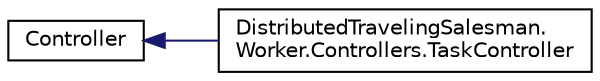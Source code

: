 digraph "Graphical Class Hierarchy"
{
 // INTERACTIVE_SVG=YES
 // LATEX_PDF_SIZE
  edge [fontname="Helvetica",fontsize="10",labelfontname="Helvetica",labelfontsize="10"];
  node [fontname="Helvetica",fontsize="10",shape=record];
  rankdir="LR";
  Node0 [label="Controller",height=0.2,width=0.4,color="black", fillcolor="white", style="filled",URL="$class_controller.html",tooltip=" "];
  Node0 -> Node1 [dir="back",color="midnightblue",fontsize="10",style="solid",fontname="Helvetica"];
  Node1 [label="DistributedTravelingSalesman.\lWorker.Controllers.TaskController",height=0.2,width=0.4,color="black", fillcolor="white", style="filled",URL="$class_distributed_traveling_salesman_1_1_worker_1_1_controllers_1_1_task_controller.html",tooltip=" "];
}
